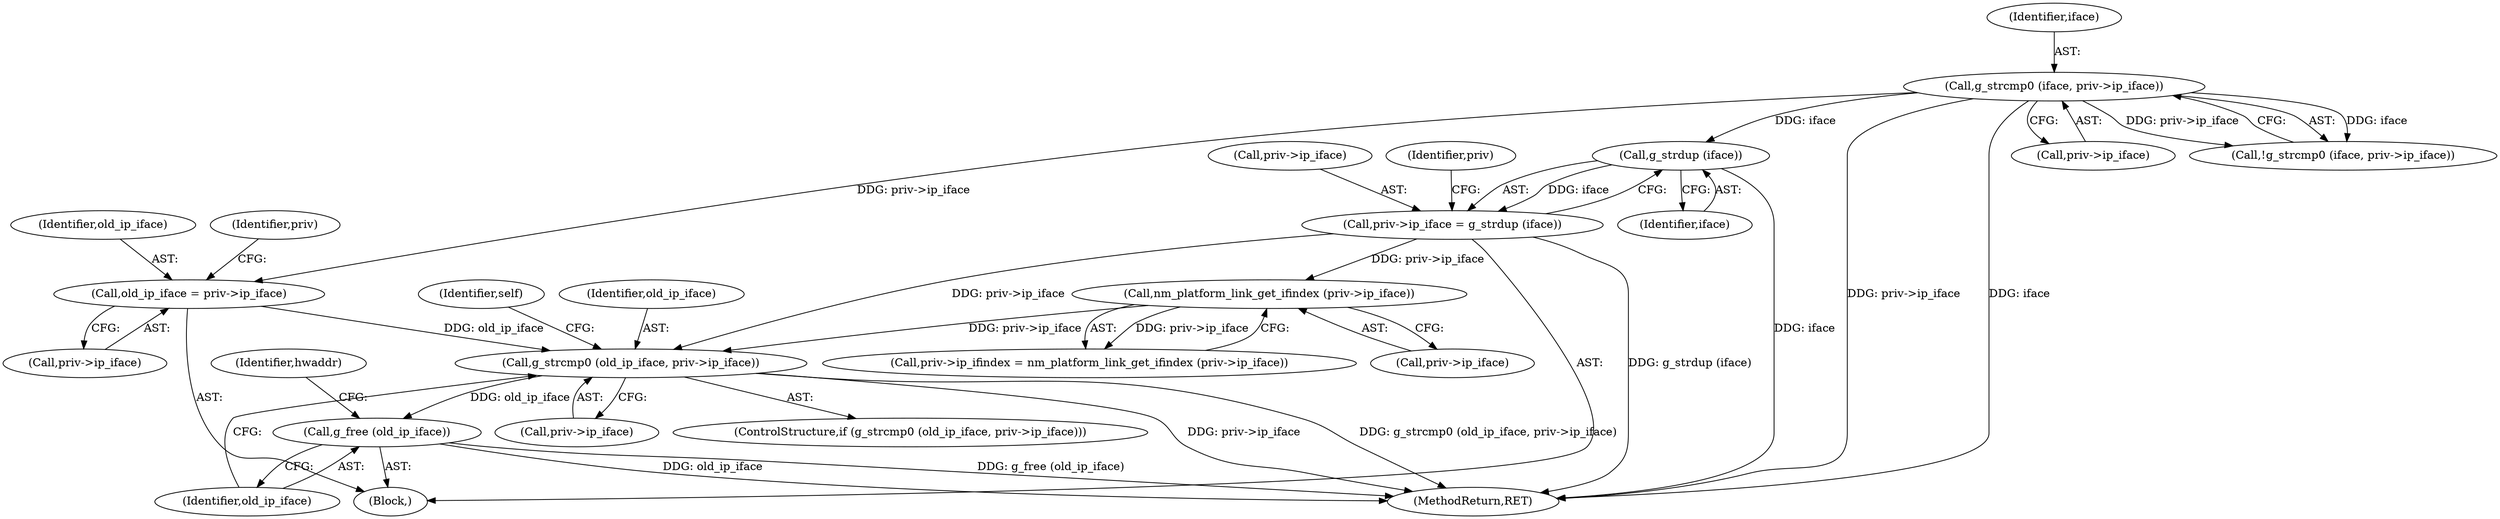 digraph "0_NetworkManager_d5fc88e573fa58b93034b04d35a2454f5d28cad9@API" {
"1000501" [label="(Call,g_strcmp0 (old_ip_iface, priv->ip_iface))"];
"1000438" [label="(Call,old_ip_iface = priv->ip_iface)"];
"1000432" [label="(Call,g_strcmp0 (iface, priv->ip_iface))"];
"1000448" [label="(Call,priv->ip_iface = g_strdup (iface))"];
"1000452" [label="(Call,g_strdup (iface))"];
"1000463" [label="(Call,nm_platform_link_get_ifindex (priv->ip_iface))"];
"1000510" [label="(Call,g_free (old_ip_iface))"];
"1000434" [label="(Call,priv->ip_iface)"];
"1000459" [label="(Call,priv->ip_ifindex = nm_platform_link_get_ifindex (priv->ip_iface))"];
"1000464" [label="(Call,priv->ip_iface)"];
"1000448" [label="(Call,priv->ip_iface = g_strdup (iface))"];
"1000438" [label="(Call,old_ip_iface = priv->ip_iface)"];
"1000440" [label="(Call,priv->ip_iface)"];
"1000501" [label="(Call,g_strcmp0 (old_ip_iface, priv->ip_iface))"];
"1000516" [label="(Identifier,hwaddr)"];
"1000508" [label="(Identifier,self)"];
"1000432" [label="(Call,g_strcmp0 (iface, priv->ip_iface))"];
"1000503" [label="(Call,priv->ip_iface)"];
"1000453" [label="(Identifier,iface)"];
"1000463" [label="(Call,nm_platform_link_get_ifindex (priv->ip_iface))"];
"1000433" [label="(Identifier,iface)"];
"1000510" [label="(Call,g_free (old_ip_iface))"];
"1000439" [label="(Identifier,old_ip_iface)"];
"1000449" [label="(Call,priv->ip_iface)"];
"1000456" [label="(Identifier,priv)"];
"1000420" [label="(Block,)"];
"1000445" [label="(Identifier,priv)"];
"1000500" [label="(ControlStructure,if (g_strcmp0 (old_ip_iface, priv->ip_iface)))"];
"1000431" [label="(Call,!g_strcmp0 (iface, priv->ip_iface))"];
"1007368" [label="(MethodReturn,RET)"];
"1000511" [label="(Identifier,old_ip_iface)"];
"1000502" [label="(Identifier,old_ip_iface)"];
"1000452" [label="(Call,g_strdup (iface))"];
"1000501" -> "1000500"  [label="AST: "];
"1000501" -> "1000503"  [label="CFG: "];
"1000502" -> "1000501"  [label="AST: "];
"1000503" -> "1000501"  [label="AST: "];
"1000508" -> "1000501"  [label="CFG: "];
"1000511" -> "1000501"  [label="CFG: "];
"1000501" -> "1007368"  [label="DDG: priv->ip_iface"];
"1000501" -> "1007368"  [label="DDG: g_strcmp0 (old_ip_iface, priv->ip_iface)"];
"1000438" -> "1000501"  [label="DDG: old_ip_iface"];
"1000448" -> "1000501"  [label="DDG: priv->ip_iface"];
"1000463" -> "1000501"  [label="DDG: priv->ip_iface"];
"1000501" -> "1000510"  [label="DDG: old_ip_iface"];
"1000438" -> "1000420"  [label="AST: "];
"1000438" -> "1000440"  [label="CFG: "];
"1000439" -> "1000438"  [label="AST: "];
"1000440" -> "1000438"  [label="AST: "];
"1000445" -> "1000438"  [label="CFG: "];
"1000432" -> "1000438"  [label="DDG: priv->ip_iface"];
"1000432" -> "1000431"  [label="AST: "];
"1000432" -> "1000434"  [label="CFG: "];
"1000433" -> "1000432"  [label="AST: "];
"1000434" -> "1000432"  [label="AST: "];
"1000431" -> "1000432"  [label="CFG: "];
"1000432" -> "1007368"  [label="DDG: priv->ip_iface"];
"1000432" -> "1007368"  [label="DDG: iface"];
"1000432" -> "1000431"  [label="DDG: iface"];
"1000432" -> "1000431"  [label="DDG: priv->ip_iface"];
"1000432" -> "1000452"  [label="DDG: iface"];
"1000448" -> "1000420"  [label="AST: "];
"1000448" -> "1000452"  [label="CFG: "];
"1000449" -> "1000448"  [label="AST: "];
"1000452" -> "1000448"  [label="AST: "];
"1000456" -> "1000448"  [label="CFG: "];
"1000448" -> "1007368"  [label="DDG: g_strdup (iface)"];
"1000452" -> "1000448"  [label="DDG: iface"];
"1000448" -> "1000463"  [label="DDG: priv->ip_iface"];
"1000452" -> "1000453"  [label="CFG: "];
"1000453" -> "1000452"  [label="AST: "];
"1000452" -> "1007368"  [label="DDG: iface"];
"1000463" -> "1000459"  [label="AST: "];
"1000463" -> "1000464"  [label="CFG: "];
"1000464" -> "1000463"  [label="AST: "];
"1000459" -> "1000463"  [label="CFG: "];
"1000463" -> "1000459"  [label="DDG: priv->ip_iface"];
"1000510" -> "1000420"  [label="AST: "];
"1000510" -> "1000511"  [label="CFG: "];
"1000511" -> "1000510"  [label="AST: "];
"1000516" -> "1000510"  [label="CFG: "];
"1000510" -> "1007368"  [label="DDG: old_ip_iface"];
"1000510" -> "1007368"  [label="DDG: g_free (old_ip_iface)"];
}
